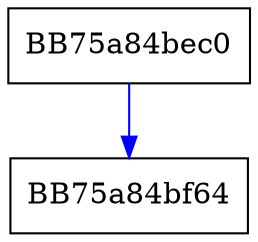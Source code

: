 digraph AddDelayedSigTrigger {
  node [shape="box"];
  graph [splines=ortho];
  BB75a84bec0 -> BB75a84bf64 [color="blue"];
}